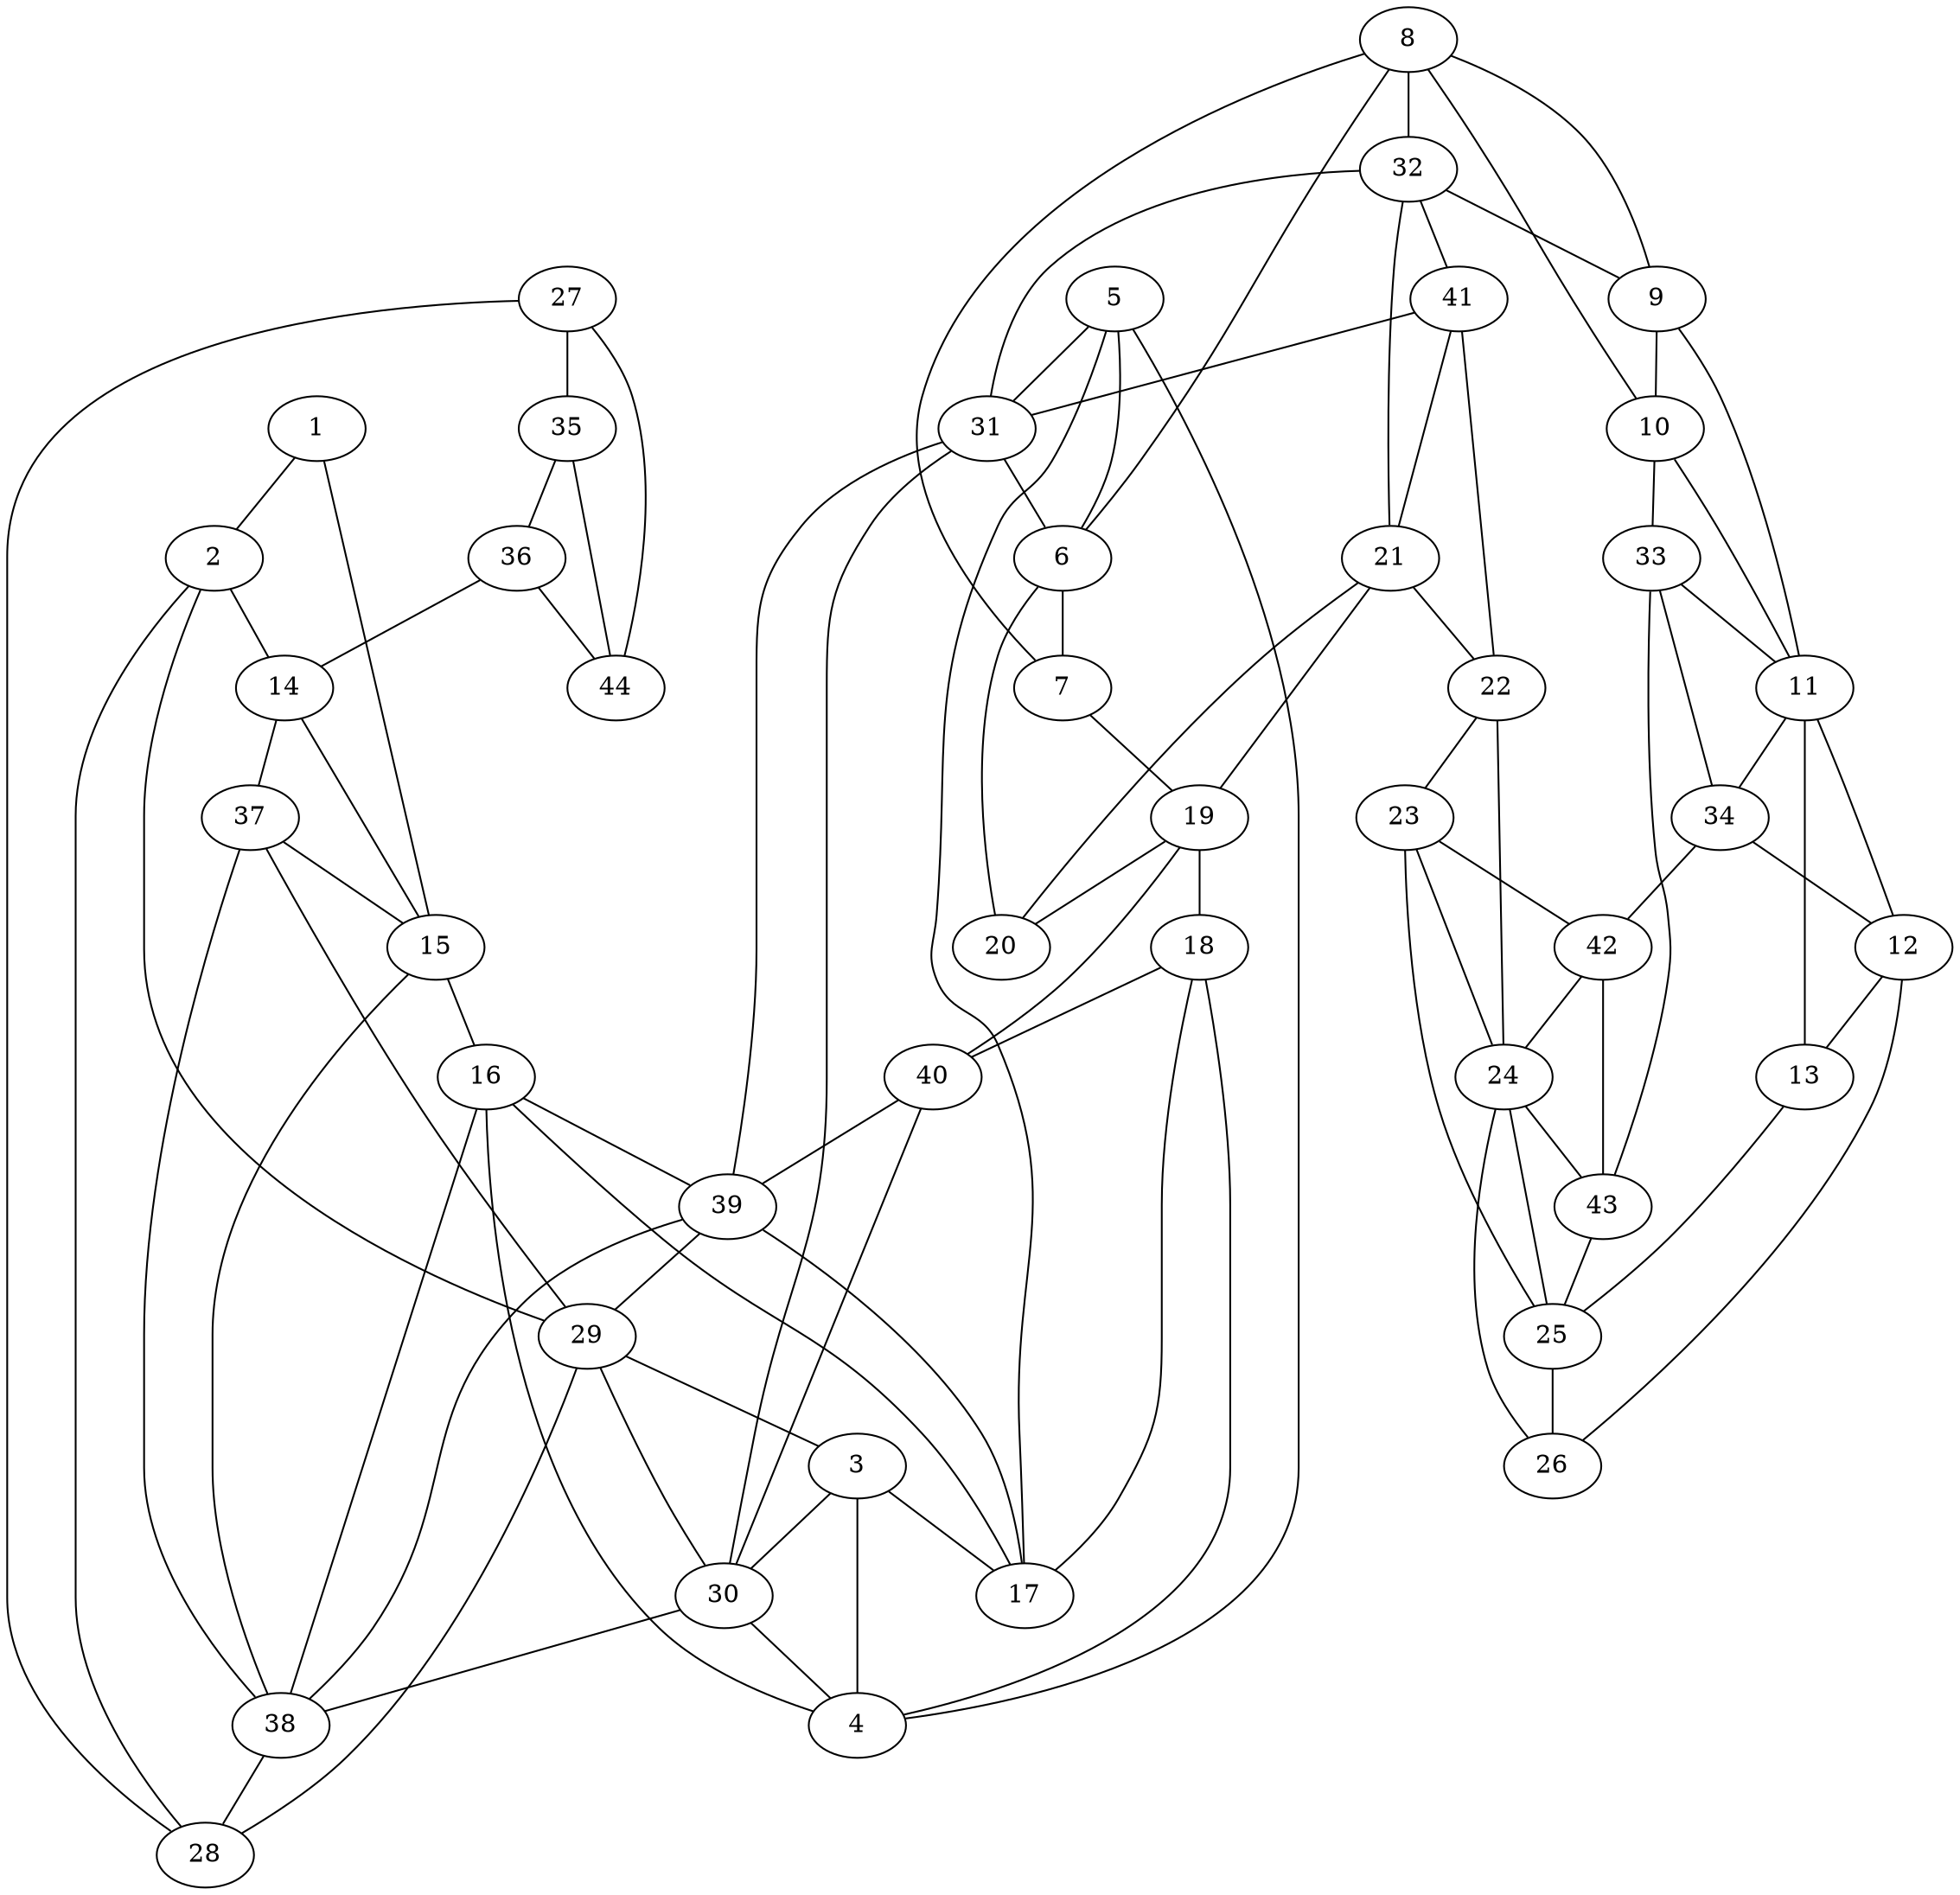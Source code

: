 graph pdb4tim {
	1	 [aaLength=13,
		sequence=QQSLSELIDLFNS,
		type=0];
	2	 [aaLength=7,
		sequence=LAMTKER,
		type=0];
	1 -- 2	 [distance0="30.32119",
		frequency=1,
		type0=2];
	15	 [aaLength=7,
		sequence=LAMTKER,
		type=0];
	1 -- 15	 [distance0="32.46446",
		frequency=1,
		type0=3];
	14	 [aaLength=12,
		sequence=QQSLSELIDLFN,
		type=0];
	2 -- 14	 [distance0="31.30026",
		frequency=1,
		type0=3];
	29	 [aaLength=5,
		sequence=FVIAA,
		type=1];
	2 -- 29	 [distance0="5.0",
		frequency=1,
		type0=4];
	3	 [aaLength=6,
		sequence=LPILKD,
		type=0];
	4	 [aaLength=6,
		sequence=SERRAY,
		type=0];
	3 -- 4	 [distance0="18.13117",
		frequency=1,
		type0=2];
	17	 [aaLength=6,
		sequence=SERRAY,
		type=0];
	3 -- 17	 [distance0="23.71409",
		frequency=1,
		type0=3];
	30	 [aaLength=4,
		sequence=WIVL,
		type=1];
	3 -- 30	 [distance0="4.0",
		frequency=1,
		type0=4];
	5	 [aaLength=13,
		sequence=NEIVADKVAAAVA,
		type=0];
	5 -- 4	 [distance0="13.21323",
		frequency=1,
		type0=1];
	5 -- 17	 [distance0="20.6961",
		frequency=1,
		type0=2];
	31	 [aaLength=6,
		sequence=MVIACI,
		type=1];
	5 -- 31	 [distance0="3.0",
		frequency=1,
		type0=4];
	6	 [aaLength=5,
		sequence=LQERE,
		type=0];
	7	 [aaLength=14,
		sequence=TAVVVLTQIAAIAK,
		type=0];
	6 -- 7	 [distance0="11.09213",
		distance1="3.0",
		frequency=2,
		type0=1,
		type1=4];
	6 -- 5	 [distance0="26.00879",
		frequency=1,
		type0=2];
	19	 [aaLength=5,
		sequence=LQERE,
		type=0];
	7 -- 19	 [distance0="34.00394",
		frequency=1,
		type0=3];
	8	 [aaLength=6,
		sequence=KADWAK,
		type=0];
	8 -- 7	 [distance0="21.47836",
		frequency=1,
		type0=1];
	8 -- 6	 [distance0="30.87851",
		frequency=1,
		type0=3];
	9	 [aaLength=18,
		sequence=PQQAQEAHALIRSWVSSK,
		type=0];
	8 -- 9	 [distance0="24.00023",
		frequency=1,
		type0=2];
	32	 [aaLength=5,
		sequence=VVIAY,
		type=1];
	8 -- 32	 [distance0="0.0",
		frequency=1,
		type0=5];
	10	 [aaLength=6,
		sequence=ADVAGE,
		type=0];
	9 -- 10	 [distance0="20.75111",
		distance1="2.0",
		frequency=2,
		type0=1,
		type1=4];
	11	 [aaLength=8,
		sequence=GKNARTLY,
		type=0];
	9 -- 11	 [distance0="40.1546",
		frequency=1,
		type0=3];
	10 -- 8	 [distance0="44.35908",
		frequency=1,
		type0=3];
	10 -- 11	 [distance0="25.79927",
		frequency=1,
		type0=2];
	33	 [aaLength=4,
		sequence=RILY,
		type=1];
	10 -- 33	 [distance0="1.0",
		frequency=1,
		type0=4];
	12	 [aaLength=4,
		sequence=GASL,
		type=0];
	11 -- 12	 [distance0="21.35499",
		frequency=1,
		type0=1];
	34	 [aaLength=4,
		sequence=GFLV,
		type=1];
	11 -- 34	 [distance0="6.0",
		frequency=1,
		type0=4];
	13	 [aaLength=6,
		sequence=FVDIIK,
		type=0];
	12 -- 13	 [distance0="11.93607",
		distance1="3.0",
		frequency=2,
		type0=1,
		type1=4];
	13 -- 11	 [distance0="27.00246",
		frequency=1,
		type0=2];
	25	 [aaLength=4,
		sequence=GASL,
		type=0];
	13 -- 25	 [distance0="30.73428",
		frequency=1,
		type0=3];
	14 -- 15	 [distance0="30.36543",
		frequency=1,
		type0=2];
	37	 [aaLength=5,
		sequence=QCVVA,
		type=1];
	14 -- 37	 [distance0="8.0",
		frequency=1,
		type0=4];
	16	 [aaLength=6,
		sequence=LPILKD,
		type=0];
	15 -- 16	 [distance0="32.13157",
		frequency=1,
		type0=3];
	38	 [aaLength=5,
		sequence=FVIAA,
		type=1];
	15 -- 38	 [distance0="5.0",
		frequency=1,
		type0=4];
	16 -- 4	 [distance0="24.42667",
		frequency=1,
		type0=2];
	16 -- 17	 [distance0="25.02282",
		frequency=1,
		type0=3];
	39	 [aaLength=4,
		sequence=WIVL,
		type=1];
	16 -- 39	 [distance0="4.0",
		frequency=1,
		type0=4];
	18	 [aaLength=13,
		sequence=NEIVADKVAAAVA,
		type=0];
	18 -- 4	 [distance0="20.4829",
		frequency=1,
		type0=2];
	18 -- 17	 [distance0="14.488",
		frequency=1,
		type0=1];
	40	 [aaLength=6,
		sequence=MVIACI,
		type=1];
	18 -- 40	 [distance0="3.0",
		frequency=1,
		type0=4];
	19 -- 18	 [distance0="33.01654",
		frequency=1,
		type0=3];
	20	 [aaLength=13,
		sequence=TAVVVLTQIAAIA,
		type=0];
	19 -- 20	 [distance0="13.1623",
		distance1="3.0",
		frequency=2,
		type0=1,
		type1=4];
	20 -- 6	 [distance0="32.56262",
		frequency=1,
		type0=3];
	21	 [aaLength=6,
		sequence=KADWAK,
		type=0];
	21 -- 19	 [distance0="37.9436",
		frequency=1,
		type0=3];
	21 -- 20	 [distance0="25.51092",
		frequency=1,
		type0=1];
	22	 [aaLength=18,
		sequence=PQQAQEAHALIRSWVSSK,
		type=0];
	21 -- 22	 [distance0="28.45552",
		frequency=1,
		type0=2];
	23	 [aaLength=6,
		sequence=ADVAGE,
		type=0];
	22 -- 23	 [distance0="23.20962",
		distance1="2.0",
		frequency=2,
		type0=1,
		type1=4];
	24	 [aaLength=6,
		sequence=ARTLYQ,
		type=0];
	22 -- 24	 [distance0="39.86163",
		frequency=1,
		type0=3];
	23 -- 24	 [distance0="23.30836",
		frequency=1,
		type0=2];
	23 -- 25	 [distance0="43.68452",
		frequency=1,
		type0=3];
	42	 [aaLength=3,
		sequence=ILY,
		type=1];
	23 -- 42	 [distance0="2.0",
		frequency=1,
		type0=4];
	24 -- 25	 [distance0="22.43163",
		frequency=1,
		type0=1];
	26	 [aaLength=6,
		sequence=FVDIIK,
		type=0];
	24 -- 26	 [distance0="26.18589",
		frequency=1,
		type0=3];
	43	 [aaLength=4,
		sequence=GFLV,
		type=1];
	24 -- 43	 [distance0="5.0",
		frequency=1,
		type0=4];
	25 -- 26	 [distance0="10.52293",
		distance1="3.0",
		frequency=2,
		type0=1,
		type1=4];
	26 -- 12	 [distance0="24.01841",
		frequency=1,
		type0=2];
	27	 [aaLength=5,
		sequence=IAAAN,
		type=1];
	28	 [aaLength=6,
		sequence=QCVVAS,
		type=1];
	27 -- 28	 [distance0="26.0",
		frequency=1,
		type0=4];
	35	 [aaLength=5,
		sequence=IAAAN,
		type=1];
	27 -- 35	 [distance0="0.0",
		frequency=1,
		type0=1];
	28 -- 2	 [distance0="4.0",
		frequency=1,
		type0=4];
	28 -- 29	 [distance0="22.0",
		frequency=1,
		type0=2];
	29 -- 3	 [distance0="15.0",
		frequency=1,
		type0=4];
	30 -- 4	 [distance0="2.0",
		frequency=1,
		type0=4];
	30 -- 29	 [distance0="30.0",
		frequency=1,
		type0=2];
	30 -- 38	 [distance0="30.0",
		frequency=1,
		type0=3];
	31 -- 6	 [distance0="3.0",
		frequency=1,
		type0=4];
	31 -- 30	 [distance0="32.0",
		frequency=1,
		type0=2];
	31 -- 39	 [distance0="32.0",
		frequency=1,
		type0=3];
	32 -- 9	 [distance0="13.0",
		frequency=1,
		type0=4];
	32 -- 21	 [distance0="38.73687",
		frequency=1,
		type0=2];
	32 -- 31	 [distance0="40.0",
		frequency=1,
		type0=3];
	41	 [aaLength=5,
		sequence=VVIAY,
		type=1];
	32 -- 41	 [distance0="0.0",
		frequency=1,
		type0=1];
	33 -- 11	 [distance0="5.0",
		frequency=1,
		type0=4];
	33 -- 34	 [distance0="23.0",
		frequency=1,
		type0=2];
	33 -- 43	 [distance0="23.0",
		frequency=1,
		type0=3];
	34 -- 12	 [distance0="1.0",
		frequency=1,
		type0=4];
	34 -- 42	 [distance0="22.0",
		frequency=1,
		type0=2];
	36	 [aaLength=5,
		sequence=IAAAN,
		type=1];
	35 -- 36	 [distance0="0.0",
		frequency=1,
		type0=2];
	36 -- 14	 [distance0="6.0",
		frequency=1,
		type0=4];
	44	 [aaLength=5,
		sequence=IAAAN,
		type=1];
	36 -- 44	 [distance0="0.0",
		frequency=1,
		type0=3];
	37 -- 15	 [distance0="5.0",
		frequency=1,
		type0=4];
	37 -- 29	 [distance0="22.0",
		frequency=1,
		type0=2];
	37 -- 38	 [distance0="22.0",
		frequency=1,
		type0=3];
	38 -- 16	 [distance0="15.0",
		frequency=1,
		type0=4];
	38 -- 28	 [distance0="22.0",
		frequency=1,
		type0=2];
	39 -- 17	 [distance0="2.0",
		frequency=1,
		type0=4];
	39 -- 29	 [distance0="30.0",
		frequency=1,
		type0=2];
	39 -- 38	 [distance0="30.0",
		frequency=1,
		type0=3];
	40 -- 19	 [distance0="3.0",
		frequency=1,
		type0=4];
	40 -- 30	 [distance0="32.0",
		frequency=1,
		type0=2];
	40 -- 39	 [distance0="32.0",
		frequency=1,
		type0=3];
	41 -- 21	 [distance0="38.73687",
		frequency=1,
		type0=2];
	41 -- 22	 [distance0="13.0",
		frequency=1,
		type0=4];
	41 -- 31	 [distance0="40.0",
		frequency=1,
		type0=3];
	42 -- 24	 [distance0="8.0",
		frequency=1,
		type0=4];
	43 -- 25	 [distance0="1.0",
		frequency=1,
		type0=4];
	43 -- 42	 [distance0="22.0",
		frequency=1,
		type0=2];
	44 -- 27	 [distance0="0.0",
		frequency=1,
		type0=1];
	44 -- 35	 [distance0="0.0",
		distance1="0.0",
		frequency=2,
		type0=2,
		type1=5];
}
